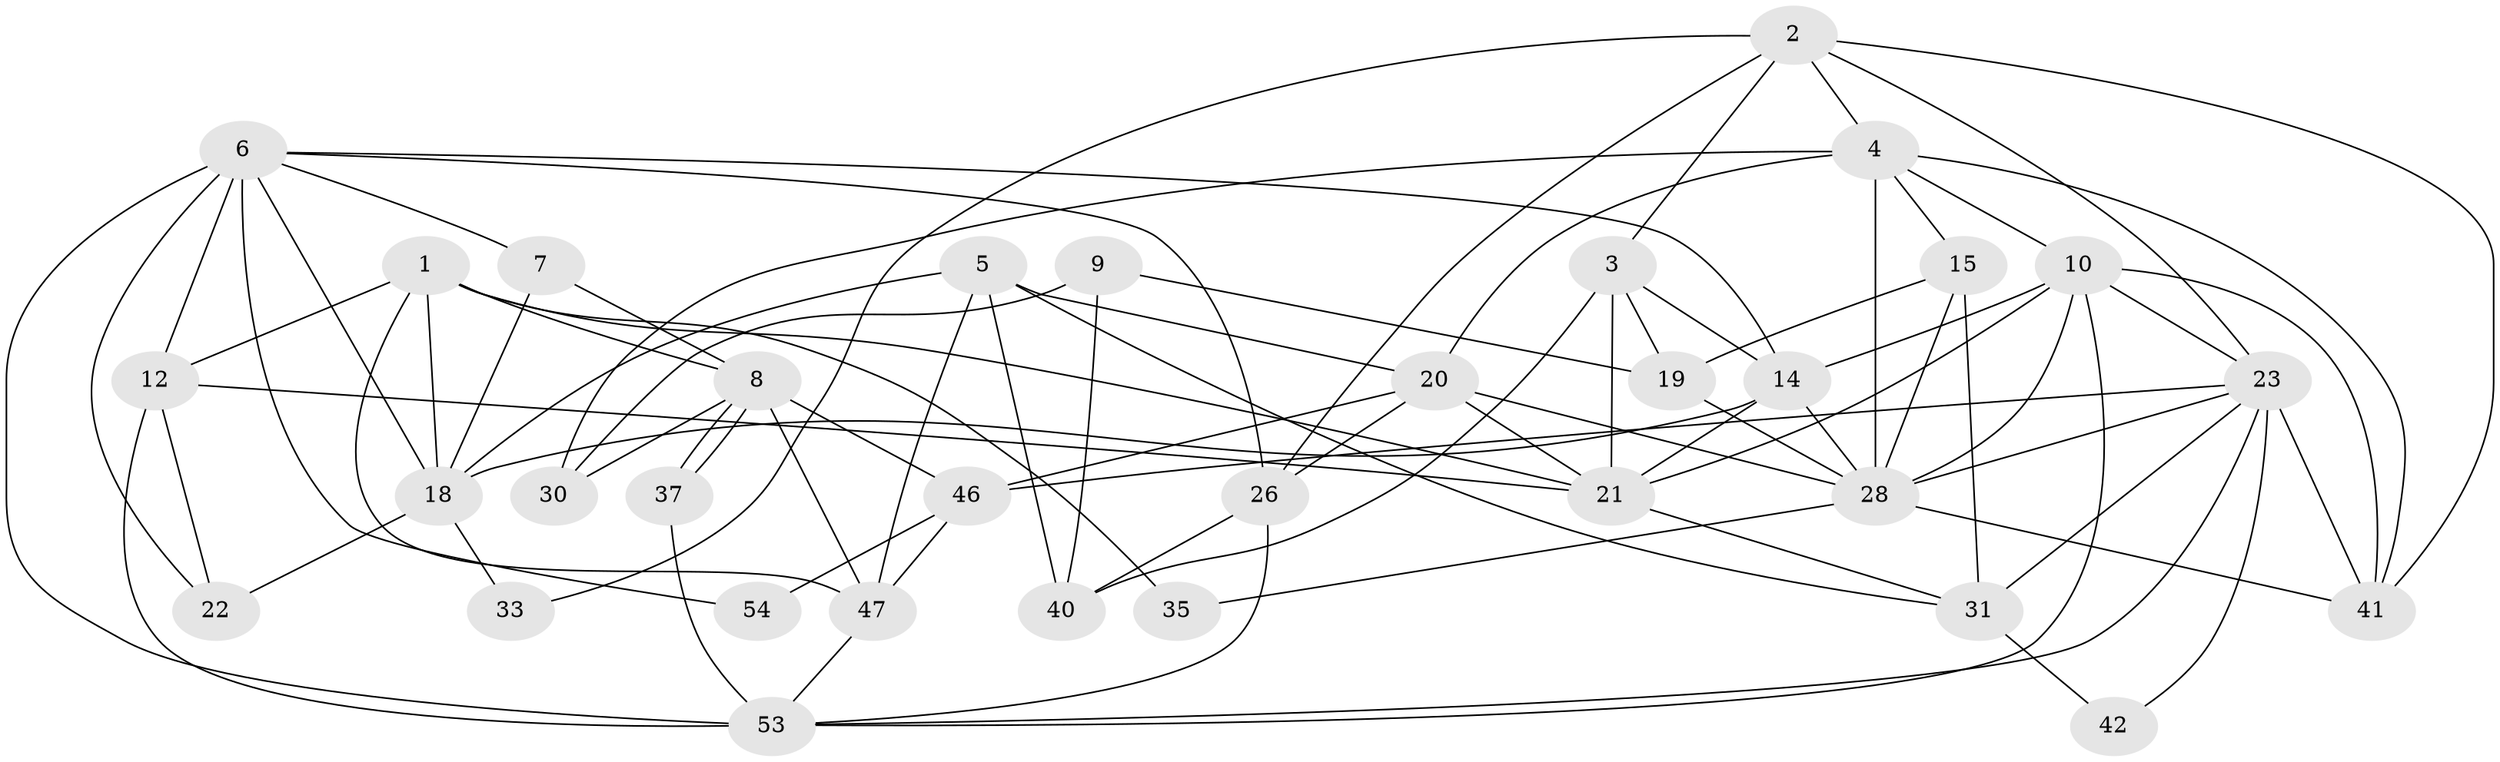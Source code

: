 // original degree distribution, {5: 0.16363636363636364, 3: 0.34545454545454546, 4: 0.2727272727272727, 2: 0.07272727272727272, 6: 0.10909090909090909, 7: 0.03636363636363636}
// Generated by graph-tools (version 1.1) at 2025/41/03/06/25 10:41:56]
// undirected, 33 vertices, 83 edges
graph export_dot {
graph [start="1"]
  node [color=gray90,style=filled];
  1 [super="+29"];
  2 [super="+13"];
  3 [super="+27"];
  4 [super="+11"];
  5 [super="+48"];
  6 [super="+38"];
  7;
  8 [super="+24"];
  9;
  10 [super="+16"];
  12 [super="+32"];
  14 [super="+17"];
  15;
  18 [super="+34"];
  19 [super="+50"];
  20;
  21 [super="+25"];
  22;
  23 [super="+51"];
  26 [super="+52"];
  28 [super="+36"];
  30;
  31 [super="+39"];
  33 [super="+44"];
  35;
  37;
  40 [super="+43"];
  41 [super="+45"];
  42;
  46 [super="+49"];
  47;
  53 [super="+55"];
  54;
  1 -- 21;
  1 -- 35;
  1 -- 47;
  1 -- 8;
  1 -- 18;
  1 -- 12;
  2 -- 23;
  2 -- 33;
  2 -- 3;
  2 -- 41;
  2 -- 4;
  2 -- 26;
  3 -- 21 [weight=2];
  3 -- 19;
  3 -- 14;
  3 -- 40;
  4 -- 20;
  4 -- 15;
  4 -- 41;
  4 -- 10;
  4 -- 28;
  4 -- 30;
  5 -- 18;
  5 -- 20;
  5 -- 40 [weight=2];
  5 -- 47;
  5 -- 31;
  6 -- 14;
  6 -- 53 [weight=2];
  6 -- 18;
  6 -- 7;
  6 -- 22;
  6 -- 54;
  6 -- 12;
  6 -- 26;
  7 -- 8;
  7 -- 18;
  8 -- 37;
  8 -- 37;
  8 -- 30;
  8 -- 47;
  8 -- 46;
  9 -- 30;
  9 -- 19;
  9 -- 40;
  10 -- 53;
  10 -- 21;
  10 -- 28;
  10 -- 41;
  10 -- 14;
  10 -- 23;
  12 -- 21;
  12 -- 53;
  12 -- 22;
  14 -- 28;
  14 -- 18;
  14 -- 21;
  15 -- 19;
  15 -- 31;
  15 -- 28;
  18 -- 22;
  18 -- 33;
  19 -- 28;
  20 -- 46;
  20 -- 28;
  20 -- 26;
  20 -- 21;
  21 -- 31;
  23 -- 46;
  23 -- 28;
  23 -- 53;
  23 -- 41;
  23 -- 42;
  23 -- 31;
  26 -- 40;
  26 -- 53;
  28 -- 35;
  28 -- 41;
  31 -- 42;
  37 -- 53;
  46 -- 47;
  46 -- 54;
  47 -- 53;
}

